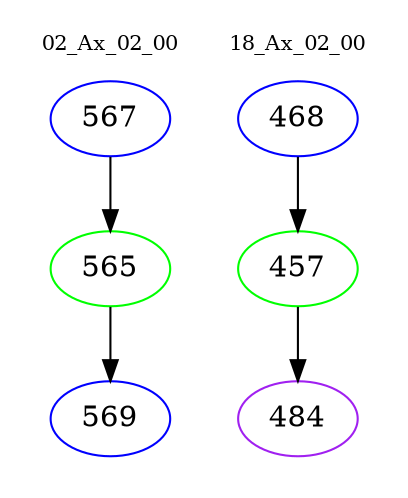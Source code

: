 digraph{
subgraph cluster_0 {
color = white
label = "02_Ax_02_00";
fontsize=10;
T0_567 [label="567", color="blue"]
T0_567 -> T0_565 [color="black"]
T0_565 [label="565", color="green"]
T0_565 -> T0_569 [color="black"]
T0_569 [label="569", color="blue"]
}
subgraph cluster_1 {
color = white
label = "18_Ax_02_00";
fontsize=10;
T1_468 [label="468", color="blue"]
T1_468 -> T1_457 [color="black"]
T1_457 [label="457", color="green"]
T1_457 -> T1_484 [color="black"]
T1_484 [label="484", color="purple"]
}
}
